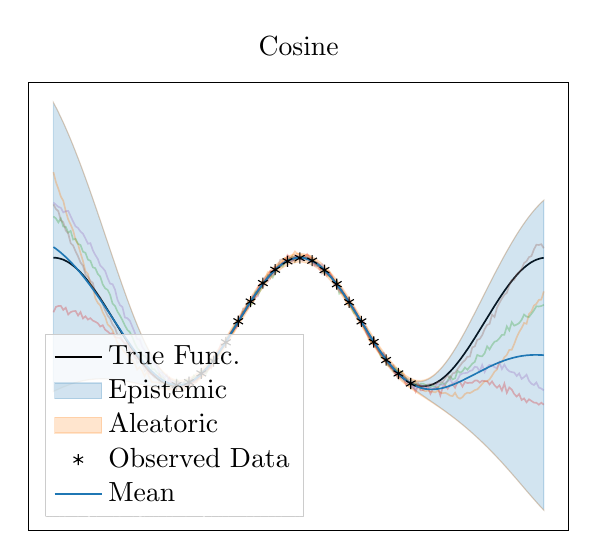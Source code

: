 % This file was created with tikzplotlib v0.10.1.
\begin{tikzpicture}

\definecolor{crimson2143940}{RGB}{214,39,40}
\definecolor{darkgray176}{RGB}{176,176,176}
\definecolor{darkorange25512714}{RGB}{255,127,14}
\definecolor{forestgreen4416044}{RGB}{44,160,44}
\definecolor{lightgray204}{RGB}{204,204,204}
\definecolor{mediumpurple148103189}{RGB}{148,103,189}
\definecolor{sienna1408675}{RGB}{140,86,75}
\definecolor{steelblue31119180}{RGB}{31,119,180}

\begin{axis}[
legend cell align={left},
legend style={
  fill opacity=0.8,
  draw opacity=1,
  text opacity=1,
  at={(0.03,0.03)},
  anchor=south west,
  draw=lightgray204
},
ticks=none,
tick align=outside,
tick pos=left,
title={Cosine},
x grid style={darkgray176},
xmin=-1.1, xmax=1.09,
xtick style={color=black},
y grid style={darkgray176},
ymin=-3.244, ymax=3.73,
ytick style={color=black}
]
\addplot [semithick, black]
table {%
-1 1
-0.99 0.998
-0.98 0.992
-0.97 0.982
-0.96 0.969
-0.95 0.951
-0.94 0.93
-0.93 0.905
-0.92 0.876
-0.91 0.844
-0.9 0.809
-0.89 0.771
-0.88 0.729
-0.87 0.685
-0.85 0.588
-0.83 0.482
-0.81 0.368
-0.79 0.249
-0.75 0
-0.71 -0.249
-0.69 -0.368
-0.67 -0.482
-0.65 -0.588
-0.63 -0.685
-0.62 -0.729
-0.61 -0.771
-0.6 -0.809
-0.59 -0.844
-0.58 -0.876
-0.57 -0.905
-0.56 -0.93
-0.55 -0.951
-0.54 -0.969
-0.53 -0.982
-0.52 -0.992
-0.51 -0.998
-0.5 -1
-0.49 -0.998
-0.48 -0.992
-0.47 -0.982
-0.46 -0.969
-0.45 -0.951
-0.44 -0.93
-0.43 -0.905
-0.42 -0.876
-0.41 -0.844
-0.4 -0.809
-0.39 -0.771
-0.38 -0.729
-0.37 -0.685
-0.35 -0.588
-0.33 -0.482
-0.31 -0.368
-0.29 -0.249
-0.25 -0
-0.21 0.249
-0.19 0.368
-0.17 0.482
-0.15 0.588
-0.13 0.685
-0.12 0.729
-0.11 0.771
-0.1 0.809
-0.09 0.844
-0.08 0.876
-0.07 0.905
-0.06 0.93
-0.05 0.951
-0.04 0.969
-0.03 0.982
-0.02 0.992
-0.01 0.998
0 1
0.01 0.998
0.02 0.992
0.03 0.982
0.04 0.969
0.05 0.951
0.06 0.93
0.07 0.905
0.08 0.876
0.09 0.844
0.1 0.809
0.11 0.771
0.12 0.729
0.13 0.685
0.15 0.588
0.17 0.482
0.19 0.368
0.21 0.249
0.25 -0
0.29 -0.249
0.31 -0.368
0.33 -0.482
0.35 -0.588
0.37 -0.685
0.38 -0.729
0.39 -0.771
0.4 -0.809
0.41 -0.844
0.42 -0.876
0.43 -0.905
0.44 -0.93
0.45 -0.951
0.46 -0.969
0.47 -0.982
0.48 -0.992
0.49 -0.998
0.5 -1
0.51 -0.998
0.52 -0.992
0.53 -0.982
0.54 -0.969
0.55 -0.951
0.56 -0.93
0.57 -0.905
0.58 -0.876
0.59 -0.844
0.6 -0.809
0.61 -0.771
0.62 -0.729
0.63 -0.685
0.65 -0.588
0.67 -0.482
0.69 -0.368
0.71 -0.249
0.75 0
0.79 0.249
0.81 0.368
0.83 0.482
0.85 0.588
0.87 0.685
0.88 0.729
0.89 0.771
0.9 0.809
0.91 0.844
0.92 0.876
0.93 0.905
0.94 0.93
0.95 0.951
0.96 0.969
0.97 0.982
0.98 0.992
0.99 0.998
};
\addlegendentry{True Func.}
\path [draw=steelblue31119180, fill=steelblue31119180, opacity=0.2]
(axis cs:-1,3.412)
--(axis cs:-1,-1.08)
--(axis cs:-0.99,-1.062)
--(axis cs:-0.98,-1.045)
--(axis cs:-0.97,-1.028)
--(axis cs:-0.96,-1.012)
--(axis cs:-0.95,-0.997)
--(axis cs:-0.94,-0.982)
--(axis cs:-0.93,-0.968)
--(axis cs:-0.92,-0.955)
--(axis cs:-0.91,-0.944)
--(axis cs:-0.9,-0.933)
--(axis cs:-0.89,-0.923)
--(axis cs:-0.88,-0.914)
--(axis cs:-0.87,-0.907)
--(axis cs:-0.86,-0.9)
--(axis cs:-0.85,-0.895)
--(axis cs:-0.84,-0.891)
--(axis cs:-0.83,-0.887)
--(axis cs:-0.82,-0.885)
--(axis cs:-0.81,-0.884)
--(axis cs:-0.8,-0.884)
--(axis cs:-0.79,-0.884)
--(axis cs:-0.78,-0.886)
--(axis cs:-0.77,-0.888)
--(axis cs:-0.76,-0.891)
--(axis cs:-0.75,-0.895)
--(axis cs:-0.74,-0.9)
--(axis cs:-0.73,-0.905)
--(axis cs:-0.72,-0.91)
--(axis cs:-0.71,-0.917)
--(axis cs:-0.7,-0.924)
--(axis cs:-0.69,-0.931)
--(axis cs:-0.68,-0.938)
--(axis cs:-0.67,-0.946)
--(axis cs:-0.66,-0.955)
--(axis cs:-0.65,-0.963)
--(axis cs:-0.64,-0.971)
--(axis cs:-0.63,-0.98)
--(axis cs:-0.62,-0.988)
--(axis cs:-0.61,-0.996)
--(axis cs:-0.6,-1.004)
--(axis cs:-0.59,-1.011)
--(axis cs:-0.58,-1.018)
--(axis cs:-0.57,-1.023)
--(axis cs:-0.56,-1.028)
--(axis cs:-0.55,-1.032)
--(axis cs:-0.54,-1.035)
--(axis cs:-0.53,-1.036)
--(axis cs:-0.52,-1.036)
--(axis cs:-0.51,-1.034)
--(axis cs:-0.5,-1.031)
--(axis cs:-0.49,-1.026)
--(axis cs:-0.48,-1.018)
--(axis cs:-0.47,-1.008)
--(axis cs:-0.46,-0.995)
--(axis cs:-0.45,-0.978)
--(axis cs:-0.44,-0.958)
--(axis cs:-0.43,-0.934)
--(axis cs:-0.42,-0.906)
--(axis cs:-0.41,-0.874)
--(axis cs:-0.4,-0.839)
--(axis cs:-0.39,-0.801)
--(axis cs:-0.38,-0.759)
--(axis cs:-0.37,-0.715)
--(axis cs:-0.36,-0.668)
--(axis cs:-0.35,-0.618)
--(axis cs:-0.34,-0.566)
--(axis cs:-0.33,-0.511)
--(axis cs:-0.32,-0.455)
--(axis cs:-0.31,-0.397)
--(axis cs:-0.3,-0.338)
--(axis cs:-0.29,-0.277)
--(axis cs:-0.28,-0.215)
--(axis cs:-0.27,-0.152)
--(axis cs:-0.26,-0.088)
--(axis cs:-0.25,-0.024)
--(axis cs:-0.24,0.039)
--(axis cs:-0.23,0.103)
--(axis cs:-0.22,0.166)
--(axis cs:-0.21,0.228)
--(axis cs:-0.2,0.29)
--(axis cs:-0.19,0.349)
--(axis cs:-0.18,0.407)
--(axis cs:-0.17,0.464)
--(axis cs:-0.16,0.518)
--(axis cs:-0.15,0.57)
--(axis cs:-0.14,0.619)
--(axis cs:-0.13,0.665)
--(axis cs:-0.12,0.709)
--(axis cs:-0.11,0.749)
--(axis cs:-0.1,0.787)
--(axis cs:-0.09,0.821)
--(axis cs:-0.08,0.852)
--(axis cs:-0.07,0.879)
--(axis cs:-0.06,0.903)
--(axis cs:-0.05,0.924)
--(axis cs:-0.04,0.941)
--(axis cs:-0.03,0.954)
--(axis cs:-0.02,0.963)
--(axis cs:-0.01,0.969)
--(axis cs:8.941e-10,0.971)
--(axis cs:0.01,0.969)
--(axis cs:0.02,0.963)
--(axis cs:0.03,0.953)
--(axis cs:0.04,0.94)
--(axis cs:0.05,0.923)
--(axis cs:0.06,0.902)
--(axis cs:0.07,0.878)
--(axis cs:0.08,0.849)
--(axis cs:0.09,0.818)
--(axis cs:0.1,0.782)
--(axis cs:0.11,0.744)
--(axis cs:0.12,0.702)
--(axis cs:0.13,0.657)
--(axis cs:0.14,0.609)
--(axis cs:0.15,0.559)
--(axis cs:0.16,0.506)
--(axis cs:0.17,0.452)
--(axis cs:0.18,0.395)
--(axis cs:0.19,0.337)
--(axis cs:0.2,0.277)
--(axis cs:0.21,0.216)
--(axis cs:0.22,0.155)
--(axis cs:0.23,0.093)
--(axis cs:0.24,0.031)
--(axis cs:0.25,-0.032)
--(axis cs:0.26,-0.094)
--(axis cs:0.27,-0.156)
--(axis cs:0.28,-0.217)
--(axis cs:0.29,-0.278)
--(axis cs:0.3,-0.338)
--(axis cs:0.31,-0.396)
--(axis cs:0.32,-0.453)
--(axis cs:0.33,-0.509)
--(axis cs:0.34,-0.563)
--(axis cs:0.35,-0.615)
--(axis cs:0.36,-0.665)
--(axis cs:0.37,-0.712)
--(axis cs:0.38,-0.757)
--(axis cs:0.39,-0.8)
--(axis cs:0.4,-0.839)
--(axis cs:0.41,-0.877)
--(axis cs:0.42,-0.912)
--(axis cs:0.43,-0.945)
--(axis cs:0.44,-0.976)
--(axis cs:0.45,-1.007)
--(axis cs:0.46,-1.036)
--(axis cs:0.47,-1.065)
--(axis cs:0.48,-1.093)
--(axis cs:0.49,-1.12)
--(axis cs:0.5,-1.147)
--(axis cs:0.51,-1.174)
--(axis cs:0.52,-1.201)
--(axis cs:0.53,-1.227)
--(axis cs:0.54,-1.254)
--(axis cs:0.55,-1.28)
--(axis cs:0.56,-1.307)
--(axis cs:0.57,-1.334)
--(axis cs:0.58,-1.361)
--(axis cs:0.59,-1.388)
--(axis cs:0.6,-1.417)
--(axis cs:0.61,-1.445)
--(axis cs:0.62,-1.474)
--(axis cs:0.63,-1.504)
--(axis cs:0.64,-1.534)
--(axis cs:0.65,-1.565)
--(axis cs:0.66,-1.596)
--(axis cs:0.67,-1.628)
--(axis cs:0.68,-1.661)
--(axis cs:0.69,-1.694)
--(axis cs:0.7,-1.728)
--(axis cs:0.71,-1.763)
--(axis cs:0.72,-1.798)
--(axis cs:0.73,-1.834)
--(axis cs:0.74,-1.87)
--(axis cs:0.75,-1.907)
--(axis cs:0.76,-1.945)
--(axis cs:0.77,-1.983)
--(axis cs:0.78,-2.023)
--(axis cs:0.79,-2.062)
--(axis cs:0.8,-2.103)
--(axis cs:0.81,-2.144)
--(axis cs:0.82,-2.185)
--(axis cs:0.83,-2.228)
--(axis cs:0.84,-2.27)
--(axis cs:0.85,-2.314)
--(axis cs:0.86,-2.358)
--(axis cs:0.87,-2.402)
--(axis cs:0.88,-2.446)
--(axis cs:0.89,-2.491)
--(axis cs:0.9,-2.536)
--(axis cs:0.91,-2.581)
--(axis cs:0.92,-2.626)
--(axis cs:0.93,-2.67)
--(axis cs:0.94,-2.714)
--(axis cs:0.95,-2.758)
--(axis cs:0.96,-2.802)
--(axis cs:0.97,-2.844)
--(axis cs:0.98,-2.886)
--(axis cs:0.99,-2.926)
--(axis cs:0.99,1.892)
--(axis cs:0.99,1.892)
--(axis cs:0.98,1.857)
--(axis cs:0.97,1.818)
--(axis cs:0.96,1.777)
--(axis cs:0.95,1.734)
--(axis cs:0.94,1.687)
--(axis cs:0.93,1.639)
--(axis cs:0.92,1.587)
--(axis cs:0.91,1.533)
--(axis cs:0.9,1.477)
--(axis cs:0.89,1.419)
--(axis cs:0.88,1.359)
--(axis cs:0.87,1.296)
--(axis cs:0.86,1.232)
--(axis cs:0.85,1.166)
--(axis cs:0.84,1.099)
--(axis cs:0.83,1.03)
--(axis cs:0.82,0.96)
--(axis cs:0.81,0.888)
--(axis cs:0.8,0.816)
--(axis cs:0.79,0.743)
--(axis cs:0.78,0.668)
--(axis cs:0.77,0.593)
--(axis cs:0.76,0.518)
--(axis cs:0.75,0.442)
--(axis cs:0.74,0.366)
--(axis cs:0.73,0.29)
--(axis cs:0.72,0.215)
--(axis cs:0.71,0.139)
--(axis cs:0.7,0.065)
--(axis cs:0.69,-0.009)
--(axis cs:0.68,-0.082)
--(axis cs:0.67,-0.153)
--(axis cs:0.66,-0.223)
--(axis cs:0.65,-0.291)
--(axis cs:0.64,-0.357)
--(axis cs:0.63,-0.42)
--(axis cs:0.62,-0.481)
--(axis cs:0.61,-0.539)
--(axis cs:0.6,-0.594)
--(axis cs:0.59,-0.645)
--(axis cs:0.58,-0.693)
--(axis cs:0.57,-0.737)
--(axis cs:0.56,-0.777)
--(axis cs:0.55,-0.813)
--(axis cs:0.54,-0.844)
--(axis cs:0.53,-0.87)
--(axis cs:0.52,-0.892)
--(axis cs:0.51,-0.909)
--(axis cs:0.5,-0.921)
--(axis cs:0.49,-0.928)
--(axis cs:0.48,-0.93)
--(axis cs:0.47,-0.927)
--(axis cs:0.46,-0.919)
--(axis cs:0.45,-0.905)
--(axis cs:0.44,-0.887)
--(axis cs:0.43,-0.864)
--(axis cs:0.42,-0.836)
--(axis cs:0.41,-0.805)
--(axis cs:0.4,-0.77)
--(axis cs:0.39,-0.732)
--(axis cs:0.38,-0.691)
--(axis cs:0.37,-0.648)
--(axis cs:0.36,-0.602)
--(axis cs:0.35,-0.554)
--(axis cs:0.34,-0.503)
--(axis cs:0.33,-0.45)
--(axis cs:0.32,-0.395)
--(axis cs:0.31,-0.338)
--(axis cs:0.3,-0.28)
--(axis cs:0.29,-0.22)
--(axis cs:0.28,-0.159)
--(axis cs:0.27,-0.097)
--(axis cs:0.26,-0.035)
--(axis cs:0.25,0.028)
--(axis cs:0.24,0.09)
--(axis cs:0.23,0.153)
--(axis cs:0.22,0.215)
--(axis cs:0.21,0.276)
--(axis cs:0.2,0.336)
--(axis cs:0.19,0.395)
--(axis cs:0.18,0.452)
--(axis cs:0.17,0.507)
--(axis cs:0.16,0.561)
--(axis cs:0.15,0.612)
--(axis cs:0.14,0.661)
--(axis cs:0.13,0.708)
--(axis cs:0.12,0.752)
--(axis cs:0.11,0.793)
--(axis cs:0.1,0.832)
--(axis cs:0.09,0.867)
--(axis cs:0.08,0.899)
--(axis cs:0.07,0.928)
--(axis cs:0.06,0.953)
--(axis cs:0.05,0.975)
--(axis cs:0.04,0.993)
--(axis cs:0.03,1.008)
--(axis cs:0.02,1.018)
--(axis cs:0.01,1.025)
--(axis cs:8.941e-10,1.027)
--(axis cs:-0.01,1.026)
--(axis cs:-0.02,1.02)
--(axis cs:-0.03,1.011)
--(axis cs:-0.04,0.997)
--(axis cs:-0.05,0.98)
--(axis cs:-0.06,0.959)
--(axis cs:-0.07,0.934)
--(axis cs:-0.08,0.906)
--(axis cs:-0.09,0.874)
--(axis cs:-0.1,0.839)
--(axis cs:-0.11,0.801)
--(axis cs:-0.12,0.759)
--(axis cs:-0.13,0.715)
--(axis cs:-0.14,0.668)
--(axis cs:-0.15,0.619)
--(axis cs:-0.16,0.567)
--(axis cs:-0.17,0.514)
--(axis cs:-0.18,0.458)
--(axis cs:-0.19,0.401)
--(axis cs:-0.2,0.343)
--(axis cs:-0.21,0.283)
--(axis cs:-0.22,0.222)
--(axis cs:-0.23,0.16)
--(axis cs:-0.24,0.097)
--(axis cs:-0.25,0.034)
--(axis cs:-0.26,-0.029)
--(axis cs:-0.27,-0.092)
--(axis cs:-0.28,-0.155)
--(axis cs:-0.29,-0.217)
--(axis cs:-0.3,-0.278)
--(axis cs:-0.31,-0.338)
--(axis cs:-0.32,-0.397)
--(axis cs:-0.33,-0.453)
--(axis cs:-0.34,-0.508)
--(axis cs:-0.35,-0.56)
--(axis cs:-0.36,-0.61)
--(axis cs:-0.37,-0.657)
--(axis cs:-0.38,-0.7)
--(axis cs:-0.39,-0.741)
--(axis cs:-0.4,-0.778)
--(axis cs:-0.41,-0.812)
--(axis cs:-0.42,-0.842)
--(axis cs:-0.43,-0.868)
--(axis cs:-0.44,-0.89)
--(axis cs:-0.45,-0.909)
--(axis cs:-0.46,-0.923)
--(axis cs:-0.47,-0.932)
--(axis cs:-0.48,-0.937)
--(axis cs:-0.49,-0.936)
--(axis cs:-0.5,-0.93)
--(axis cs:-0.51,-0.917)
--(axis cs:-0.52,-0.898)
--(axis cs:-0.53,-0.874)
--(axis cs:-0.54,-0.843)
--(axis cs:-0.55,-0.806)
--(axis cs:-0.56,-0.763)
--(axis cs:-0.57,-0.715)
--(axis cs:-0.58,-0.661)
--(axis cs:-0.59,-0.601)
--(axis cs:-0.6,-0.536)
--(axis cs:-0.61,-0.466)
--(axis cs:-0.62,-0.391)
--(axis cs:-0.63,-0.312)
--(axis cs:-0.64,-0.228)
--(axis cs:-0.65,-0.14)
--(axis cs:-0.66,-0.049)
--(axis cs:-0.67,0.047)
--(axis cs:-0.68,0.145)
--(axis cs:-0.69,0.246)
--(axis cs:-0.7,0.35)
--(axis cs:-0.71,0.456)
--(axis cs:-0.72,0.564)
--(axis cs:-0.73,0.674)
--(axis cs:-0.74,0.785)
--(axis cs:-0.75,0.898)
--(axis cs:-0.76,1.011)
--(axis cs:-0.77,1.124)
--(axis cs:-0.78,1.238)
--(axis cs:-0.79,1.352)
--(axis cs:-0.8,1.466)
--(axis cs:-0.81,1.579)
--(axis cs:-0.82,1.692)
--(axis cs:-0.83,1.803)
--(axis cs:-0.84,1.914)
--(axis cs:-0.85,2.024)
--(axis cs:-0.86,2.132)
--(axis cs:-0.87,2.239)
--(axis cs:-0.88,2.343)
--(axis cs:-0.89,2.447)
--(axis cs:-0.9,2.547)
--(axis cs:-0.91,2.646)
--(axis cs:-0.92,2.743)
--(axis cs:-0.93,2.837)
--(axis cs:-0.94,2.928)
--(axis cs:-0.95,3.016)
--(axis cs:-0.96,3.102)
--(axis cs:-0.97,3.184)
--(axis cs:-0.98,3.264)
--(axis cs:-0.99,3.34)
--(axis cs:-1,3.412)
--cycle;
\addlegendimage{area legend, draw=steelblue31119180, fill=steelblue31119180, opacity=0.2}
\addlegendentry{Epistemic}

\path [draw=darkorange25512714, fill=darkorange25512714, opacity=0.2]
(axis cs:-1,-1.081)
--(axis cs:-1,-1.08)
--(axis cs:-0.99,-1.062)
--(axis cs:-0.98,-1.045)
--(axis cs:-0.97,-1.028)
--(axis cs:-0.96,-1.012)
--(axis cs:-0.95,-0.997)
--(axis cs:-0.94,-0.982)
--(axis cs:-0.93,-0.968)
--(axis cs:-0.92,-0.955)
--(axis cs:-0.91,-0.944)
--(axis cs:-0.9,-0.933)
--(axis cs:-0.89,-0.923)
--(axis cs:-0.88,-0.914)
--(axis cs:-0.87,-0.907)
--(axis cs:-0.86,-0.9)
--(axis cs:-0.85,-0.895)
--(axis cs:-0.84,-0.891)
--(axis cs:-0.83,-0.887)
--(axis cs:-0.82,-0.885)
--(axis cs:-0.81,-0.884)
--(axis cs:-0.8,-0.884)
--(axis cs:-0.79,-0.884)
--(axis cs:-0.78,-0.886)
--(axis cs:-0.77,-0.888)
--(axis cs:-0.76,-0.891)
--(axis cs:-0.75,-0.895)
--(axis cs:-0.74,-0.9)
--(axis cs:-0.73,-0.905)
--(axis cs:-0.72,-0.91)
--(axis cs:-0.71,-0.917)
--(axis cs:-0.7,-0.924)
--(axis cs:-0.69,-0.931)
--(axis cs:-0.68,-0.938)
--(axis cs:-0.67,-0.946)
--(axis cs:-0.66,-0.955)
--(axis cs:-0.65,-0.963)
--(axis cs:-0.64,-0.971)
--(axis cs:-0.63,-0.98)
--(axis cs:-0.62,-0.988)
--(axis cs:-0.61,-0.996)
--(axis cs:-0.6,-1.004)
--(axis cs:-0.59,-1.011)
--(axis cs:-0.58,-1.018)
--(axis cs:-0.57,-1.023)
--(axis cs:-0.56,-1.028)
--(axis cs:-0.55,-1.032)
--(axis cs:-0.54,-1.035)
--(axis cs:-0.53,-1.036)
--(axis cs:-0.52,-1.036)
--(axis cs:-0.51,-1.034)
--(axis cs:-0.5,-1.031)
--(axis cs:-0.49,-1.026)
--(axis cs:-0.48,-1.018)
--(axis cs:-0.47,-1.008)
--(axis cs:-0.46,-0.995)
--(axis cs:-0.45,-0.978)
--(axis cs:-0.44,-0.958)
--(axis cs:-0.43,-0.934)
--(axis cs:-0.42,-0.906)
--(axis cs:-0.41,-0.874)
--(axis cs:-0.4,-0.839)
--(axis cs:-0.39,-0.801)
--(axis cs:-0.38,-0.759)
--(axis cs:-0.37,-0.715)
--(axis cs:-0.36,-0.668)
--(axis cs:-0.35,-0.618)
--(axis cs:-0.34,-0.566)
--(axis cs:-0.33,-0.511)
--(axis cs:-0.32,-0.455)
--(axis cs:-0.31,-0.397)
--(axis cs:-0.3,-0.338)
--(axis cs:-0.29,-0.277)
--(axis cs:-0.28,-0.215)
--(axis cs:-0.27,-0.152)
--(axis cs:-0.26,-0.088)
--(axis cs:-0.25,-0.024)
--(axis cs:-0.24,0.039)
--(axis cs:-0.23,0.103)
--(axis cs:-0.22,0.166)
--(axis cs:-0.21,0.228)
--(axis cs:-0.2,0.29)
--(axis cs:-0.19,0.349)
--(axis cs:-0.18,0.407)
--(axis cs:-0.17,0.464)
--(axis cs:-0.16,0.518)
--(axis cs:-0.15,0.57)
--(axis cs:-0.14,0.619)
--(axis cs:-0.13,0.665)
--(axis cs:-0.12,0.709)
--(axis cs:-0.11,0.749)
--(axis cs:-0.1,0.787)
--(axis cs:-0.09,0.821)
--(axis cs:-0.08,0.852)
--(axis cs:-0.07,0.879)
--(axis cs:-0.06,0.903)
--(axis cs:-0.05,0.924)
--(axis cs:-0.04,0.941)
--(axis cs:-0.03,0.954)
--(axis cs:-0.02,0.963)
--(axis cs:-0.01,0.969)
--(axis cs:8.941e-10,0.971)
--(axis cs:0.01,0.969)
--(axis cs:0.02,0.963)
--(axis cs:0.03,0.953)
--(axis cs:0.04,0.94)
--(axis cs:0.05,0.923)
--(axis cs:0.06,0.902)
--(axis cs:0.07,0.878)
--(axis cs:0.08,0.849)
--(axis cs:0.09,0.818)
--(axis cs:0.1,0.782)
--(axis cs:0.11,0.744)
--(axis cs:0.12,0.702)
--(axis cs:0.13,0.657)
--(axis cs:0.14,0.609)
--(axis cs:0.15,0.559)
--(axis cs:0.16,0.506)
--(axis cs:0.17,0.452)
--(axis cs:0.18,0.395)
--(axis cs:0.19,0.337)
--(axis cs:0.2,0.277)
--(axis cs:0.21,0.216)
--(axis cs:0.22,0.155)
--(axis cs:0.23,0.093)
--(axis cs:0.24,0.031)
--(axis cs:0.25,-0.032)
--(axis cs:0.26,-0.094)
--(axis cs:0.27,-0.156)
--(axis cs:0.28,-0.217)
--(axis cs:0.29,-0.278)
--(axis cs:0.3,-0.338)
--(axis cs:0.31,-0.396)
--(axis cs:0.32,-0.453)
--(axis cs:0.33,-0.509)
--(axis cs:0.34,-0.563)
--(axis cs:0.35,-0.615)
--(axis cs:0.36,-0.665)
--(axis cs:0.37,-0.712)
--(axis cs:0.38,-0.757)
--(axis cs:0.39,-0.8)
--(axis cs:0.4,-0.839)
--(axis cs:0.41,-0.877)
--(axis cs:0.42,-0.912)
--(axis cs:0.43,-0.945)
--(axis cs:0.44,-0.976)
--(axis cs:0.45,-1.007)
--(axis cs:0.46,-1.036)
--(axis cs:0.47,-1.065)
--(axis cs:0.48,-1.093)
--(axis cs:0.49,-1.12)
--(axis cs:0.5,-1.147)
--(axis cs:0.51,-1.174)
--(axis cs:0.52,-1.201)
--(axis cs:0.53,-1.227)
--(axis cs:0.54,-1.254)
--(axis cs:0.55,-1.28)
--(axis cs:0.56,-1.307)
--(axis cs:0.57,-1.334)
--(axis cs:0.58,-1.361)
--(axis cs:0.59,-1.388)
--(axis cs:0.6,-1.417)
--(axis cs:0.61,-1.445)
--(axis cs:0.62,-1.474)
--(axis cs:0.63,-1.504)
--(axis cs:0.64,-1.534)
--(axis cs:0.65,-1.565)
--(axis cs:0.66,-1.596)
--(axis cs:0.67,-1.628)
--(axis cs:0.68,-1.661)
--(axis cs:0.69,-1.694)
--(axis cs:0.7,-1.728)
--(axis cs:0.71,-1.763)
--(axis cs:0.72,-1.798)
--(axis cs:0.73,-1.834)
--(axis cs:0.74,-1.87)
--(axis cs:0.75,-1.907)
--(axis cs:0.76,-1.945)
--(axis cs:0.77,-1.983)
--(axis cs:0.78,-2.023)
--(axis cs:0.79,-2.062)
--(axis cs:0.8,-2.103)
--(axis cs:0.81,-2.144)
--(axis cs:0.82,-2.185)
--(axis cs:0.83,-2.228)
--(axis cs:0.84,-2.27)
--(axis cs:0.85,-2.314)
--(axis cs:0.86,-2.358)
--(axis cs:0.87,-2.402)
--(axis cs:0.88,-2.446)
--(axis cs:0.89,-2.491)
--(axis cs:0.9,-2.536)
--(axis cs:0.91,-2.581)
--(axis cs:0.92,-2.626)
--(axis cs:0.93,-2.67)
--(axis cs:0.94,-2.714)
--(axis cs:0.95,-2.758)
--(axis cs:0.96,-2.802)
--(axis cs:0.97,-2.844)
--(axis cs:0.98,-2.886)
--(axis cs:0.99,-2.926)
--(axis cs:0.99,-2.927)
--(axis cs:0.99,-2.927)
--(axis cs:0.98,-2.886)
--(axis cs:0.97,-2.845)
--(axis cs:0.96,-2.802)
--(axis cs:0.95,-2.759)
--(axis cs:0.94,-2.715)
--(axis cs:0.93,-2.671)
--(axis cs:0.92,-2.626)
--(axis cs:0.91,-2.582)
--(axis cs:0.9,-2.537)
--(axis cs:0.89,-2.492)
--(axis cs:0.88,-2.447)
--(axis cs:0.87,-2.403)
--(axis cs:0.86,-2.359)
--(axis cs:0.85,-2.315)
--(axis cs:0.84,-2.272)
--(axis cs:0.83,-2.229)
--(axis cs:0.82,-2.187)
--(axis cs:0.81,-2.145)
--(axis cs:0.8,-2.104)
--(axis cs:0.79,-2.064)
--(axis cs:0.78,-2.024)
--(axis cs:0.77,-1.985)
--(axis cs:0.76,-1.946)
--(axis cs:0.75,-1.909)
--(axis cs:0.74,-1.872)
--(axis cs:0.73,-1.835)
--(axis cs:0.72,-1.8)
--(axis cs:0.71,-1.764)
--(axis cs:0.7,-1.73)
--(axis cs:0.69,-1.696)
--(axis cs:0.68,-1.663)
--(axis cs:0.67,-1.631)
--(axis cs:0.66,-1.599)
--(axis cs:0.65,-1.568)
--(axis cs:0.64,-1.537)
--(axis cs:0.63,-1.507)
--(axis cs:0.62,-1.478)
--(axis cs:0.61,-1.449)
--(axis cs:0.6,-1.421)
--(axis cs:0.59,-1.393)
--(axis cs:0.58,-1.366)
--(axis cs:0.57,-1.34)
--(axis cs:0.56,-1.314)
--(axis cs:0.55,-1.288)
--(axis cs:0.54,-1.262)
--(axis cs:0.53,-1.237)
--(axis cs:0.52,-1.212)
--(axis cs:0.51,-1.187)
--(axis cs:0.5,-1.162)
--(axis cs:0.49,-1.138)
--(axis cs:0.48,-1.113)
--(axis cs:0.47,-1.087)
--(axis cs:0.46,-1.061)
--(axis cs:0.45,-1.035)
--(axis cs:0.44,-1.007)
--(axis cs:0.43,-0.977)
--(axis cs:0.42,-0.945)
--(axis cs:0.41,-0.911)
--(axis cs:0.4,-0.874)
--(axis cs:0.39,-0.835)
--(axis cs:0.38,-0.793)
--(axis cs:0.37,-0.749)
--(axis cs:0.36,-0.701)
--(axis cs:0.35,-0.652)
--(axis cs:0.34,-0.6)
--(axis cs:0.33,-0.547)
--(axis cs:0.32,-0.491)
--(axis cs:0.31,-0.434)
--(axis cs:0.3,-0.376)
--(axis cs:0.29,-0.316)
--(axis cs:0.28,-0.255)
--(axis cs:0.27,-0.194)
--(axis cs:0.26,-0.132)
--(axis cs:0.25,-0.069)
--(axis cs:0.24,-0.007)
--(axis cs:0.23,0.056)
--(axis cs:0.22,0.118)
--(axis cs:0.21,0.179)
--(axis cs:0.2,0.239)
--(axis cs:0.19,0.299)
--(axis cs:0.18,0.357)
--(axis cs:0.17,0.413)
--(axis cs:0.16,0.467)
--(axis cs:0.15,0.52)
--(axis cs:0.14,0.57)
--(axis cs:0.13,0.617)
--(axis cs:0.12,0.661)
--(axis cs:0.11,0.703)
--(axis cs:0.1,0.742)
--(axis cs:0.09,0.777)
--(axis cs:0.08,0.809)
--(axis cs:0.07,0.837)
--(axis cs:0.06,0.862)
--(axis cs:0.05,0.883)
--(axis cs:0.04,0.901)
--(axis cs:0.03,0.914)
--(axis cs:0.02,0.924)
--(axis cs:0.01,0.93)
--(axis cs:8.941e-10,0.932)
--(axis cs:-0.01,0.93)
--(axis cs:-0.02,0.925)
--(axis cs:-0.03,0.915)
--(axis cs:-0.04,0.902)
--(axis cs:-0.05,0.885)
--(axis cs:-0.06,0.865)
--(axis cs:-0.07,0.841)
--(axis cs:-0.08,0.813)
--(axis cs:-0.09,0.782)
--(axis cs:-0.1,0.747)
--(axis cs:-0.11,0.709)
--(axis cs:-0.12,0.669)
--(axis cs:-0.13,0.625)
--(axis cs:-0.14,0.578)
--(axis cs:-0.15,0.529)
--(axis cs:-0.16,0.477)
--(axis cs:-0.17,0.423)
--(axis cs:-0.18,0.367)
--(axis cs:-0.19,0.31)
--(axis cs:-0.2,0.25)
--(axis cs:-0.21,0.189)
--(axis cs:-0.22,0.127)
--(axis cs:-0.23,0.065)
--(axis cs:-0.24,0.001)
--(axis cs:-0.25,-0.062)
--(axis cs:-0.26,-0.126)
--(axis cs:-0.27,-0.189)
--(axis cs:-0.28,-0.252)
--(axis cs:-0.29,-0.314)
--(axis cs:-0.3,-0.375)
--(axis cs:-0.31,-0.435)
--(axis cs:-0.32,-0.493)
--(axis cs:-0.33,-0.549)
--(axis cs:-0.34,-0.604)
--(axis cs:-0.35,-0.656)
--(axis cs:-0.36,-0.706)
--(axis cs:-0.37,-0.753)
--(axis cs:-0.38,-0.797)
--(axis cs:-0.39,-0.838)
--(axis cs:-0.4,-0.876)
--(axis cs:-0.41,-0.911)
--(axis cs:-0.42,-0.942)
--(axis cs:-0.43,-0.969)
--(axis cs:-0.44,-0.993)
--(axis cs:-0.45,-1.013)
--(axis cs:-0.46,-1.029)
--(axis cs:-0.47,-1.041)
--(axis cs:-0.48,-1.05)
--(axis cs:-0.49,-1.056)
--(axis cs:-0.5,-1.059)
--(axis cs:-0.51,-1.06)
--(axis cs:-0.52,-1.059)
--(axis cs:-0.53,-1.056)
--(axis cs:-0.54,-1.052)
--(axis cs:-0.55,-1.047)
--(axis cs:-0.56,-1.041)
--(axis cs:-0.57,-1.035)
--(axis cs:-0.58,-1.027)
--(axis cs:-0.59,-1.02)
--(axis cs:-0.6,-1.011)
--(axis cs:-0.61,-1.003)
--(axis cs:-0.62,-0.994)
--(axis cs:-0.63,-0.985)
--(axis cs:-0.64,-0.976)
--(axis cs:-0.65,-0.967)
--(axis cs:-0.66,-0.959)
--(axis cs:-0.67,-0.95)
--(axis cs:-0.68,-0.942)
--(axis cs:-0.69,-0.934)
--(axis cs:-0.7,-0.926)
--(axis cs:-0.71,-0.919)
--(axis cs:-0.72,-0.913)
--(axis cs:-0.73,-0.907)
--(axis cs:-0.74,-0.902)
--(axis cs:-0.75,-0.897)
--(axis cs:-0.76,-0.893)
--(axis cs:-0.77,-0.89)
--(axis cs:-0.78,-0.888)
--(axis cs:-0.79,-0.886)
--(axis cs:-0.8,-0.885)
--(axis cs:-0.81,-0.885)
--(axis cs:-0.82,-0.887)
--(axis cs:-0.83,-0.889)
--(axis cs:-0.84,-0.892)
--(axis cs:-0.85,-0.896)
--(axis cs:-0.86,-0.901)
--(axis cs:-0.87,-0.908)
--(axis cs:-0.88,-0.915)
--(axis cs:-0.89,-0.924)
--(axis cs:-0.9,-0.934)
--(axis cs:-0.91,-0.945)
--(axis cs:-0.92,-0.956)
--(axis cs:-0.93,-0.969)
--(axis cs:-0.94,-0.983)
--(axis cs:-0.95,-0.998)
--(axis cs:-0.96,-1.013)
--(axis cs:-0.97,-1.029)
--(axis cs:-0.98,-1.046)
--(axis cs:-0.99,-1.063)
--(axis cs:-1,-1.081)
--cycle;
\addlegendimage{area legend, draw=darkorange25512714, fill=darkorange25512714, opacity=0.2}
\addlegendentry{Aleatoric}

\path [draw=darkorange25512714, fill=darkorange25512714, opacity=0.2]
(axis cs:-1,3.413)
--(axis cs:-1,3.412)
--(axis cs:-0.99,3.34)
--(axis cs:-0.98,3.264)
--(axis cs:-0.97,3.184)
--(axis cs:-0.96,3.102)
--(axis cs:-0.95,3.016)
--(axis cs:-0.94,2.928)
--(axis cs:-0.93,2.837)
--(axis cs:-0.92,2.743)
--(axis cs:-0.91,2.646)
--(axis cs:-0.9,2.547)
--(axis cs:-0.89,2.447)
--(axis cs:-0.88,2.343)
--(axis cs:-0.87,2.239)
--(axis cs:-0.86,2.132)
--(axis cs:-0.85,2.024)
--(axis cs:-0.84,1.914)
--(axis cs:-0.83,1.803)
--(axis cs:-0.82,1.692)
--(axis cs:-0.81,1.579)
--(axis cs:-0.8,1.466)
--(axis cs:-0.79,1.352)
--(axis cs:-0.78,1.238)
--(axis cs:-0.77,1.124)
--(axis cs:-0.76,1.011)
--(axis cs:-0.75,0.898)
--(axis cs:-0.74,0.785)
--(axis cs:-0.73,0.674)
--(axis cs:-0.72,0.564)
--(axis cs:-0.71,0.456)
--(axis cs:-0.7,0.35)
--(axis cs:-0.69,0.246)
--(axis cs:-0.68,0.145)
--(axis cs:-0.67,0.047)
--(axis cs:-0.66,-0.049)
--(axis cs:-0.65,-0.14)
--(axis cs:-0.64,-0.228)
--(axis cs:-0.63,-0.312)
--(axis cs:-0.62,-0.391)
--(axis cs:-0.61,-0.466)
--(axis cs:-0.6,-0.536)
--(axis cs:-0.59,-0.601)
--(axis cs:-0.58,-0.661)
--(axis cs:-0.57,-0.715)
--(axis cs:-0.56,-0.763)
--(axis cs:-0.55,-0.806)
--(axis cs:-0.54,-0.843)
--(axis cs:-0.53,-0.874)
--(axis cs:-0.52,-0.898)
--(axis cs:-0.51,-0.917)
--(axis cs:-0.5,-0.93)
--(axis cs:-0.49,-0.936)
--(axis cs:-0.48,-0.937)
--(axis cs:-0.47,-0.932)
--(axis cs:-0.46,-0.923)
--(axis cs:-0.45,-0.909)
--(axis cs:-0.44,-0.89)
--(axis cs:-0.43,-0.868)
--(axis cs:-0.42,-0.842)
--(axis cs:-0.41,-0.812)
--(axis cs:-0.4,-0.778)
--(axis cs:-0.39,-0.741)
--(axis cs:-0.38,-0.7)
--(axis cs:-0.37,-0.657)
--(axis cs:-0.36,-0.61)
--(axis cs:-0.35,-0.56)
--(axis cs:-0.34,-0.508)
--(axis cs:-0.33,-0.453)
--(axis cs:-0.32,-0.397)
--(axis cs:-0.31,-0.338)
--(axis cs:-0.3,-0.278)
--(axis cs:-0.29,-0.217)
--(axis cs:-0.28,-0.155)
--(axis cs:-0.27,-0.092)
--(axis cs:-0.26,-0.029)
--(axis cs:-0.25,0.034)
--(axis cs:-0.24,0.097)
--(axis cs:-0.23,0.16)
--(axis cs:-0.22,0.222)
--(axis cs:-0.21,0.283)
--(axis cs:-0.2,0.343)
--(axis cs:-0.19,0.401)
--(axis cs:-0.18,0.458)
--(axis cs:-0.17,0.514)
--(axis cs:-0.16,0.567)
--(axis cs:-0.15,0.619)
--(axis cs:-0.14,0.668)
--(axis cs:-0.13,0.715)
--(axis cs:-0.12,0.759)
--(axis cs:-0.11,0.801)
--(axis cs:-0.1,0.839)
--(axis cs:-0.09,0.874)
--(axis cs:-0.08,0.906)
--(axis cs:-0.07,0.934)
--(axis cs:-0.06,0.959)
--(axis cs:-0.05,0.98)
--(axis cs:-0.04,0.997)
--(axis cs:-0.03,1.011)
--(axis cs:-0.02,1.02)
--(axis cs:-0.01,1.026)
--(axis cs:8.941e-10,1.027)
--(axis cs:0.01,1.025)
--(axis cs:0.02,1.018)
--(axis cs:0.03,1.008)
--(axis cs:0.04,0.993)
--(axis cs:0.05,0.975)
--(axis cs:0.06,0.953)
--(axis cs:0.07,0.928)
--(axis cs:0.08,0.899)
--(axis cs:0.09,0.867)
--(axis cs:0.1,0.832)
--(axis cs:0.11,0.793)
--(axis cs:0.12,0.752)
--(axis cs:0.13,0.708)
--(axis cs:0.14,0.661)
--(axis cs:0.15,0.612)
--(axis cs:0.16,0.561)
--(axis cs:0.17,0.507)
--(axis cs:0.18,0.452)
--(axis cs:0.19,0.395)
--(axis cs:0.2,0.336)
--(axis cs:0.21,0.276)
--(axis cs:0.22,0.215)
--(axis cs:0.23,0.153)
--(axis cs:0.24,0.09)
--(axis cs:0.25,0.028)
--(axis cs:0.26,-0.035)
--(axis cs:0.27,-0.097)
--(axis cs:0.28,-0.159)
--(axis cs:0.29,-0.22)
--(axis cs:0.3,-0.28)
--(axis cs:0.31,-0.338)
--(axis cs:0.32,-0.395)
--(axis cs:0.33,-0.45)
--(axis cs:0.34,-0.503)
--(axis cs:0.35,-0.554)
--(axis cs:0.36,-0.602)
--(axis cs:0.37,-0.648)
--(axis cs:0.38,-0.691)
--(axis cs:0.39,-0.732)
--(axis cs:0.4,-0.77)
--(axis cs:0.41,-0.805)
--(axis cs:0.42,-0.836)
--(axis cs:0.43,-0.864)
--(axis cs:0.44,-0.887)
--(axis cs:0.45,-0.905)
--(axis cs:0.46,-0.919)
--(axis cs:0.47,-0.927)
--(axis cs:0.48,-0.93)
--(axis cs:0.49,-0.928)
--(axis cs:0.5,-0.921)
--(axis cs:0.51,-0.909)
--(axis cs:0.52,-0.892)
--(axis cs:0.53,-0.87)
--(axis cs:0.54,-0.844)
--(axis cs:0.55,-0.813)
--(axis cs:0.56,-0.777)
--(axis cs:0.57,-0.737)
--(axis cs:0.58,-0.693)
--(axis cs:0.59,-0.645)
--(axis cs:0.6,-0.594)
--(axis cs:0.61,-0.539)
--(axis cs:0.62,-0.481)
--(axis cs:0.63,-0.42)
--(axis cs:0.64,-0.357)
--(axis cs:0.65,-0.291)
--(axis cs:0.66,-0.223)
--(axis cs:0.67,-0.153)
--(axis cs:0.68,-0.082)
--(axis cs:0.69,-0.009)
--(axis cs:0.7,0.065)
--(axis cs:0.71,0.139)
--(axis cs:0.72,0.215)
--(axis cs:0.73,0.29)
--(axis cs:0.74,0.366)
--(axis cs:0.75,0.442)
--(axis cs:0.76,0.518)
--(axis cs:0.77,0.593)
--(axis cs:0.78,0.668)
--(axis cs:0.79,0.743)
--(axis cs:0.8,0.816)
--(axis cs:0.81,0.888)
--(axis cs:0.82,0.96)
--(axis cs:0.83,1.03)
--(axis cs:0.84,1.099)
--(axis cs:0.85,1.166)
--(axis cs:0.86,1.232)
--(axis cs:0.87,1.296)
--(axis cs:0.88,1.359)
--(axis cs:0.89,1.419)
--(axis cs:0.9,1.477)
--(axis cs:0.91,1.533)
--(axis cs:0.92,1.587)
--(axis cs:0.93,1.639)
--(axis cs:0.94,1.687)
--(axis cs:0.95,1.734)
--(axis cs:0.96,1.777)
--(axis cs:0.97,1.818)
--(axis cs:0.98,1.857)
--(axis cs:0.99,1.892)
--(axis cs:0.99,1.893)
--(axis cs:0.99,1.893)
--(axis cs:0.98,1.857)
--(axis cs:0.97,1.819)
--(axis cs:0.96,1.778)
--(axis cs:0.95,1.735)
--(axis cs:0.94,1.688)
--(axis cs:0.93,1.639)
--(axis cs:0.92,1.588)
--(axis cs:0.91,1.534)
--(axis cs:0.9,1.478)
--(axis cs:0.89,1.42)
--(axis cs:0.88,1.36)
--(axis cs:0.87,1.297)
--(axis cs:0.86,1.233)
--(axis cs:0.85,1.167)
--(axis cs:0.84,1.1)
--(axis cs:0.83,1.031)
--(axis cs:0.82,0.961)
--(axis cs:0.81,0.89)
--(axis cs:0.8,0.817)
--(axis cs:0.79,0.744)
--(axis cs:0.78,0.67)
--(axis cs:0.77,0.595)
--(axis cs:0.76,0.519)
--(axis cs:0.75,0.444)
--(axis cs:0.74,0.368)
--(axis cs:0.73,0.292)
--(axis cs:0.72,0.216)
--(axis cs:0.71,0.141)
--(axis cs:0.7,0.067)
--(axis cs:0.69,-0.007)
--(axis cs:0.68,-0.08)
--(axis cs:0.67,-0.151)
--(axis cs:0.66,-0.22)
--(axis cs:0.65,-0.288)
--(axis cs:0.64,-0.354)
--(axis cs:0.63,-0.417)
--(axis cs:0.62,-0.478)
--(axis cs:0.61,-0.535)
--(axis cs:0.6,-0.59)
--(axis cs:0.59,-0.64)
--(axis cs:0.58,-0.688)
--(axis cs:0.57,-0.731)
--(axis cs:0.56,-0.77)
--(axis cs:0.55,-0.805)
--(axis cs:0.54,-0.835)
--(axis cs:0.53,-0.86)
--(axis cs:0.52,-0.881)
--(axis cs:0.51,-0.896)
--(axis cs:0.5,-0.906)
--(axis cs:0.49,-0.911)
--(axis cs:0.48,-0.91)
--(axis cs:0.47,-0.904)
--(axis cs:0.46,-0.893)
--(axis cs:0.45,-0.877)
--(axis cs:0.44,-0.856)
--(axis cs:0.43,-0.831)
--(axis cs:0.42,-0.803)
--(axis cs:0.41,-0.77)
--(axis cs:0.4,-0.735)
--(axis cs:0.39,-0.697)
--(axis cs:0.38,-0.656)
--(axis cs:0.37,-0.612)
--(axis cs:0.36,-0.565)
--(axis cs:0.35,-0.517)
--(axis cs:0.34,-0.466)
--(axis cs:0.33,-0.412)
--(axis cs:0.32,-0.357)
--(axis cs:0.31,-0.3)
--(axis cs:0.3,-0.242)
--(axis cs:0.29,-0.182)
--(axis cs:0.28,-0.121)
--(axis cs:0.27,-0.06)
--(axis cs:0.26,0.003)
--(axis cs:0.25,0.065)
--(axis cs:0.24,0.128)
--(axis cs:0.23,0.19)
--(axis cs:0.22,0.252)
--(axis cs:0.21,0.313)
--(axis cs:0.2,0.374)
--(axis cs:0.19,0.433)
--(axis cs:0.18,0.49)
--(axis cs:0.17,0.546)
--(axis cs:0.16,0.6)
--(axis cs:0.15,0.652)
--(axis cs:0.14,0.701)
--(axis cs:0.13,0.748)
--(axis cs:0.12,0.792)
--(axis cs:0.11,0.834)
--(axis cs:0.1,0.872)
--(axis cs:0.09,0.908)
--(axis cs:0.08,0.94)
--(axis cs:0.07,0.968)
--(axis cs:0.06,0.993)
--(axis cs:0.05,1.015)
--(axis cs:0.04,1.033)
--(axis cs:0.03,1.047)
--(axis cs:0.02,1.057)
--(axis cs:0.01,1.063)
--(axis cs:8.941e-10,1.066)
--(axis cs:-0.01,1.064)
--(axis cs:-0.02,1.058)
--(axis cs:-0.03,1.049)
--(axis cs:-0.04,1.036)
--(axis cs:-0.05,1.019)
--(axis cs:-0.06,0.998)
--(axis cs:-0.07,0.973)
--(axis cs:-0.08,0.945)
--(axis cs:-0.09,0.914)
--(axis cs:-0.1,0.879)
--(axis cs:-0.11,0.841)
--(axis cs:-0.12,0.8)
--(axis cs:-0.13,0.756)
--(axis cs:-0.14,0.709)
--(axis cs:-0.15,0.66)
--(axis cs:-0.16,0.608)
--(axis cs:-0.17,0.554)
--(axis cs:-0.18,0.498)
--(axis cs:-0.19,0.441)
--(axis cs:-0.2,0.382)
--(axis cs:-0.21,0.322)
--(axis cs:-0.22,0.26)
--(axis cs:-0.23,0.198)
--(axis cs:-0.24,0.135)
--(axis cs:-0.25,0.072)
--(axis cs:-0.26,0.009)
--(axis cs:-0.27,-0.054)
--(axis cs:-0.28,-0.117)
--(axis cs:-0.29,-0.179)
--(axis cs:-0.3,-0.24)
--(axis cs:-0.31,-0.3)
--(axis cs:-0.32,-0.359)
--(axis cs:-0.33,-0.415)
--(axis cs:-0.34,-0.47)
--(axis cs:-0.35,-0.522)
--(axis cs:-0.36,-0.572)
--(axis cs:-0.37,-0.619)
--(axis cs:-0.38,-0.663)
--(axis cs:-0.39,-0.703)
--(axis cs:-0.4,-0.741)
--(axis cs:-0.41,-0.775)
--(axis cs:-0.42,-0.805)
--(axis cs:-0.43,-0.832)
--(axis cs:-0.44,-0.855)
--(axis cs:-0.45,-0.874)
--(axis cs:-0.46,-0.888)
--(axis cs:-0.47,-0.899)
--(axis cs:-0.48,-0.905)
--(axis cs:-0.49,-0.906)
--(axis cs:-0.5,-0.901)
--(axis cs:-0.51,-0.892)
--(axis cs:-0.52,-0.876)
--(axis cs:-0.53,-0.854)
--(axis cs:-0.54,-0.825)
--(axis cs:-0.55,-0.791)
--(axis cs:-0.56,-0.75)
--(axis cs:-0.57,-0.703)
--(axis cs:-0.58,-0.651)
--(axis cs:-0.59,-0.592)
--(axis cs:-0.6,-0.528)
--(axis cs:-0.61,-0.459)
--(axis cs:-0.62,-0.385)
--(axis cs:-0.63,-0.307)
--(axis cs:-0.64,-0.223)
--(axis cs:-0.65,-0.136)
--(axis cs:-0.66,-0.045)
--(axis cs:-0.67,0.05)
--(axis cs:-0.68,0.148)
--(axis cs:-0.69,0.249)
--(axis cs:-0.7,0.353)
--(axis cs:-0.71,0.459)
--(axis cs:-0.72,0.567)
--(axis cs:-0.73,0.676)
--(axis cs:-0.74,0.788)
--(axis cs:-0.75,0.9)
--(axis cs:-0.76,1.013)
--(axis cs:-0.77,1.126)
--(axis cs:-0.78,1.24)
--(axis cs:-0.79,1.354)
--(axis cs:-0.8,1.467)
--(axis cs:-0.81,1.58)
--(axis cs:-0.82,1.693)
--(axis cs:-0.83,1.805)
--(axis cs:-0.84,1.916)
--(axis cs:-0.85,2.025)
--(axis cs:-0.86,2.133)
--(axis cs:-0.87,2.24)
--(axis cs:-0.88,2.345)
--(axis cs:-0.89,2.448)
--(axis cs:-0.9,2.549)
--(axis cs:-0.91,2.647)
--(axis cs:-0.92,2.744)
--(axis cs:-0.93,2.838)
--(axis cs:-0.94,2.929)
--(axis cs:-0.95,3.017)
--(axis cs:-0.96,3.103)
--(axis cs:-0.97,3.185)
--(axis cs:-0.98,3.264)
--(axis cs:-0.99,3.34)
--(axis cs:-1,3.413)
--cycle;

\addplot [draw=black, fill=black, mark=asterisk, only marks]
table{%
x  y
-0.5 -0.981
-0.45 -0.936
-0.4 -0.8
-0.35 -0.609
-0.3 -0.317
-0.25 0.011
-0.2 0.317
-0.15 0.605
-0.1 0.813
-0.05 0.944
-1.49e-09 0.995
0.05 0.953
0.1 0.807
0.15 0.588
0.2 0.307
0.25 0.009
0.3 -0.312
0.35 -0.592
0.4 -0.801
0.45 -0.957
};
\addlegendentry{Observed Data}
\addplot [semithick, darkorange25512714, opacity=0.3, forget plot]
table {%
-1 2.33
-0.99 2.177
-0.98 2.072
-0.97 1.952
-0.96 1.885
-0.95 1.723
-0.94 1.594
-0.93 1.515
-0.92 1.423
-0.91 1.275
-0.9 1.206
-0.89 1.072
-0.88 0.947
-0.87 0.79
-0.86 0.747
-0.85 0.597
-0.84 0.531
-0.83 0.369
-0.82 0.297
-0.81 0.257
-0.8 0.15
-0.79 0.081
-0.78 -0.038
-0.77 -0.073
-0.76 -0.132
-0.75 -0.222
-0.74 -0.33
-0.73 -0.361
-0.72 -0.425
-0.71 -0.477
-0.7 -0.513
-0.69 -0.599
-0.68 -0.593
-0.67 -0.648
-0.66 -0.741
-0.65 -0.702
-0.64 -0.759
-0.63 -0.842
-0.62 -0.773
-0.61 -0.87
-0.6 -0.934
-0.59 -0.936
-0.58 -0.943
-0.57 -0.947
-0.56 -0.951
-0.55 -0.953
-0.54 -0.99
-0.53 -1.047
-0.52 -0.999
-0.51 -0.969
-0.5 -0.976
-0.49 -1.036
-0.48 -1.045
-0.47 -0.954
-0.46 -0.956
-0.45 -0.948
-0.44 -0.955
-0.43 -0.913
-0.42 -0.909
-0.41 -0.875
-0.4 -0.872
-0.39 -0.782
-0.38 -0.743
-0.37 -0.693
-0.36 -0.72
-0.34 -0.537
-0.33 -0.525
-0.32 -0.462
-0.31 -0.379
-0.3 -0.331
-0.29 -0.268
-0.28 -0.173
-0.27 -0.159
-0.26 -0.077
-0.25 0.032
-0.24 0.054
-0.23 0.157
-0.22 0.175
-0.21 0.212
-0.2 0.323
-0.19 0.397
-0.18 0.412
-0.17 0.475
-0.16 0.55
-0.14 0.685
-0.13 0.775
-0.12 0.769
-0.11 0.783
-0.1 0.839
-0.09 0.882
-0.08 0.903
-0.06 0.998
-0.05 0.977
-0.04 0.991
-0.03 1.038
-0.02 1.096
-0.01 1.063
0 1.047
0.01 1.036
0.02 1.031
0.03 1.042
0.04 1.03
0.05 0.978
0.06 0.953
0.07 0.879
0.08 0.876
0.09 0.83
0.1 0.827
0.11 0.799
0.12 0.786
0.13 0.695
0.14 0.625
0.15 0.635
0.16 0.518
0.17 0.45
0.18 0.407
0.19 0.283
0.2 0.253
0.21 0.229
0.22 0.163
0.23 0.119
0.24 0.035
0.25 -0.013
0.26 -0.096
0.27 -0.161
0.28 -0.277
0.29 -0.318
0.3 -0.331
0.31 -0.399
0.32 -0.462
0.33 -0.496
0.34 -0.557
0.35 -0.602
0.37 -0.672
0.38 -0.689
0.39 -0.771
0.4 -0.742
0.41 -0.79
0.42 -0.795
0.43 -0.881
0.44 -0.912
0.45 -0.988
0.46 -0.964
0.47 -0.929
0.48 -0.974
0.49 -0.994
0.5 -1.063
0.51 -1.079
0.52 -1.065
0.53 -1.085
0.54 -1.086
0.55 -1.095
0.56 -1.064
0.57 -1.099
0.58 -1.108
0.59 -1.101
0.6 -1.12
0.61 -1.146
0.62 -1.153
0.63 -1.101
0.64 -1.172
0.65 -1.193
0.66 -1.17
0.67 -1.122
0.68 -1.1
0.69 -1.106
0.7 -1.086
0.71 -1.06
0.72 -1.049
0.73 -1.009
0.75 -0.921
0.76 -0.922
0.77 -0.892
0.78 -0.836
0.79 -0.773
0.8 -0.741
0.81 -0.629
0.82 -0.623
0.83 -0.549
0.84 -0.513
0.85 -0.435
0.86 -0.432
0.87 -0.343
0.88 -0.239
0.89 -0.157
0.9 -0.095
0.91 -0.015
0.92 -0.028
0.93 0.124
0.94 0.163
0.95 0.255
0.96 0.282
0.97 0.344
0.98 0.347
0.99 0.475
};
\addplot [semithick, forestgreen4416044, opacity=0.3, forget plot]
table {%
-1 1.642
-0.99 1.611
-0.98 1.549
-0.97 1.61
-0.96 1.484
-0.95 1.48
-0.94 1.391
-0.93 1.416
-0.92 1.282
-0.91 1.292
-0.9 1.215
-0.89 1.197
-0.88 1.093
-0.87 1.075
-0.86 0.971
-0.85 0.952
-0.84 0.85
-0.83 0.836
-0.82 0.748
-0.81 0.705
-0.8 0.586
-0.79 0.523
-0.78 0.499
-0.77 0.422
-0.76 0.286
-0.75 0.248
-0.74 0.161
-0.73 0.099
-0.72 0.028
-0.71 -0.054
-0.7 -0.122
-0.69 -0.159
-0.68 -0.234
-0.67 -0.33
-0.66 -0.409
-0.65 -0.447
-0.64 -0.51
-0.63 -0.532
-0.62 -0.578
-0.61 -0.604
-0.6 -0.735
-0.59 -0.735
-0.58 -0.789
-0.57 -0.81
-0.56 -0.855
-0.55 -0.887
-0.53 -0.993
-0.52 -0.969
-0.51 -0.981
-0.5 -0.895
-0.49 -0.945
-0.48 -1.003
-0.47 -0.94
-0.46 -0.9
-0.45 -0.913
-0.44 -0.918
-0.43 -0.834
-0.42 -0.884
-0.41 -0.839
-0.4 -0.749
-0.39 -0.769
-0.38 -0.802
-0.37 -0.716
-0.36 -0.58
-0.35 -0.656
-0.34 -0.543
-0.33 -0.515
-0.32 -0.432
-0.31 -0.373
-0.3 -0.336
-0.29 -0.222
-0.28 -0.179
-0.27 -0.097
-0.26 -0.048
-0.25 -0.008
-0.24 0.063
-0.23 0.16
-0.22 0.179
-0.21 0.315
-0.2 0.261
-0.19 0.294
-0.18 0.468
-0.17 0.424
-0.16 0.493
-0.15 0.616
-0.14 0.62
-0.13 0.721
-0.12 0.744
-0.11 0.691
-0.09 0.839
-0.08 0.862
-0.07 0.86
-0.06 0.933
-0.05 0.918
-0.04 0.988
-0.03 1.017
-0.02 0.936
-0.01 1.008
0 1.013
0.01 0.986
0.02 0.997
0.03 0.997
0.04 0.956
0.05 0.989
0.06 0.918
0.07 0.872
0.08 0.866
0.09 0.855
0.1 0.76
0.11 0.752
0.12 0.711
0.13 0.693
0.14 0.601
0.15 0.618
0.16 0.441
0.17 0.475
0.18 0.405
0.19 0.346
0.2 0.308
0.22 0.133
0.23 0.129
0.24 0.043
0.25 -0.008
0.26 -0.054
0.27 -0.149
0.28 -0.216
0.29 -0.33
0.3 -0.32
0.31 -0.353
0.32 -0.444
0.33 -0.553
0.34 -0.552
0.35 -0.622
0.36 -0.684
0.37 -0.694
0.38 -0.765
0.39 -0.718
0.4 -0.804
0.41 -0.771
0.42 -0.847
0.43 -0.874
0.44 -0.931
0.45 -0.973
0.46 -0.984
0.47 -0.957
0.48 -1.01
0.49 -0.961
0.5 -0.96
0.51 -0.979
0.52 -0.99
0.53 -1.013
0.54 -0.994
0.55 -1.011
0.56 -1.026
0.57 -0.97
0.58 -0.953
0.59 -0.973
0.6 -0.912
0.61 -0.843
0.62 -0.895
0.63 -0.876
0.64 -0.76
0.65 -0.789
0.66 -0.766
0.67 -0.709
0.68 -0.742
0.7 -0.649
0.71 -0.621
0.72 -0.513
0.73 -0.53
0.74 -0.535
0.75 -0.487
0.76 -0.379
0.77 -0.427
0.78 -0.36
0.79 -0.308
0.8 -0.294
0.81 -0.254
0.82 -0.201
0.83 -0.199
0.84 -0.068
0.85 -0.132
0.86 -0.003
0.87 -0.058
0.88 -0.041
0.89 -0.017
0.9 0.032
0.91 0.115
0.92 0.083
0.93 0.078
0.94 0.127
0.95 0.18
0.96 0.244
0.97 0.241
0.98 0.248
0.99 0.267
};
\addplot [semithick, crimson2143940, opacity=0.3, forget plot]
table {%
-1 0.15
-0.99 0.233
-0.98 0.249
-0.97 0.25
-0.96 0.187
-0.95 0.221
-0.94 0.116
-0.93 0.153
-0.92 0.168
-0.91 0.17
-0.9 0.1
-0.89 0.153
-0.88 0.055
-0.87 0.088
-0.86 0.038
-0.85 0.059
-0.84 0.021
-0.83 0.003
-0.82 -0.019
-0.81 -0.071
-0.8 -0.051
-0.79 -0.121
-0.78 -0.148
-0.77 -0.184
-0.76 -0.177
-0.75 -0.235
-0.74 -0.245
-0.73 -0.25
-0.72 -0.293
-0.71 -0.328
-0.7 -0.331
-0.69 -0.429
-0.68 -0.468
-0.67 -0.555
-0.66 -0.572
-0.65 -0.554
-0.64 -0.656
-0.63 -0.683
-0.62 -0.739
-0.61 -0.807
-0.6 -0.811
-0.59 -0.846
-0.58 -0.847
-0.57 -0.812
-0.56 -0.903
-0.55 -0.905
-0.54 -0.952
-0.53 -0.873
-0.52 -0.952
-0.51 -1.003
-0.5 -0.966
-0.49 -1.009
-0.48 -0.997
-0.47 -0.998
-0.46 -0.984
-0.45 -0.967
-0.44 -0.982
-0.43 -0.909
-0.42 -0.89
-0.41 -0.88
-0.4 -0.828
-0.39 -0.756
-0.38 -0.742
-0.37 -0.732
-0.36 -0.614
-0.35 -0.626
-0.34 -0.512
-0.33 -0.452
-0.32 -0.343
-0.31 -0.38
-0.3 -0.323
-0.29 -0.226
-0.27 -0.111
-0.26 -0.089
-0.24 0.083
-0.23 0.155
-0.22 0.208
-0.21 0.324
-0.19 0.306
-0.18 0.404
-0.17 0.539
-0.16 0.594
-0.15 0.58
-0.14 0.653
-0.13 0.69
-0.12 0.798
-0.11 0.793
-0.1 0.855
-0.09 0.842
-0.08 0.866
-0.07 0.922
-0.06 0.936
-0.05 1.04
-0.04 0.999
-0.03 1.003
-0.02 0.939
-0.01 1.022
0 0.991
0.01 0.986
0.03 1.057
0.04 0.997
0.05 1.0
0.06 0.886
0.07 0.918
0.08 0.814
0.09 0.825
0.1 0.803
0.11 0.719
0.12 0.766
0.13 0.718
0.14 0.633
0.15 0.58
0.16 0.518
0.17 0.45
0.18 0.442
0.19 0.364
0.2 0.34
0.21 0.236
0.22 0.22
0.23 0.119
0.24 0.062
0.25 -0.038
0.26 -0.071
0.27 -0.165
0.28 -0.234
0.29 -0.33
0.3 -0.354
0.31 -0.402
0.32 -0.464
0.33 -0.518
0.34 -0.569
0.35 -0.628
0.36 -0.663
0.37 -0.719
0.38 -0.749
0.39 -0.818
0.4 -0.839
0.41 -0.866
0.42 -0.864
0.43 -0.968
0.44 -0.938
0.45 -0.969
0.46 -0.998
0.47 -1.087
0.48 -0.99
0.49 -1.063
0.5 -1.059
0.51 -1.037
0.52 -1.02
0.53 -1.117
0.54 -1.041
0.55 -1.04
0.56 -1.013
0.57 -1.144
0.58 -1.015
0.59 -0.99
0.6 -1.04
0.61 -0.979
0.62 -0.968
0.63 -1.022
0.64 -0.936
0.65 -0.936
0.66 -1.005
0.67 -0.933
0.68 -0.951
0.69 -0.945
0.7 -0.945
0.71 -0.912
0.72 -0.91
0.73 -0.944
0.74 -0.913
0.75 -0.921
0.76 -0.921
0.77 -0.972
0.78 -0.925
0.79 -0.984
0.8 -1.023
0.81 -0.987
0.82 -1.067
0.83 -0.959
0.84 -1.102
0.85 -1.02
0.86 -1.051
0.87 -1.121
0.88 -1.16
0.89 -1.121
0.9 -1.214
0.91 -1.189
0.92 -1.25
0.93 -1.203
0.94 -1.228
0.95 -1.255
0.96 -1.257
0.97 -1.287
0.98 -1.256
0.99 -1.287
};
\addplot [semithick, mediumpurple148103189, opacity=0.3, forget plot]
table {%
-1 1.858
-0.98 1.791
-0.97 1.776
-0.96 1.705
-0.95 1.723
-0.94 1.728
-0.92 1.561
-0.91 1.487
-0.9 1.461
-0.89 1.405
-0.88 1.373
-0.87 1.298
-0.86 1.217
-0.85 1.226
-0.84 1.115
-0.83 1.042
-0.82 0.981
-0.81 0.877
-0.8 0.841
-0.79 0.793
-0.78 0.683
-0.77 0.596
-0.76 0.588
-0.75 0.503
-0.74 0.345
-0.73 0.263
-0.72 0.233
-0.71 0.07
-0.7 0.059
-0.69 0.02
-0.67 -0.164
-0.66 -0.267
-0.65 -0.269
-0.64 -0.386
-0.63 -0.439
-0.62 -0.582
-0.61 -0.555
-0.6 -0.643
-0.59 -0.65
-0.58 -0.691
-0.57 -0.783
-0.56 -0.787
-0.55 -0.873
-0.54 -0.822
-0.53 -0.935
-0.52 -0.928
-0.51 -0.946
-0.5 -0.933
-0.49 -0.932
-0.48 -0.985
-0.47 -0.938
-0.46 -0.958
-0.45 -0.982
-0.44 -0.888
-0.43 -0.934
-0.42 -0.875
-0.41 -0.831
-0.4 -0.808
-0.39 -0.802
-0.38 -0.775
-0.37 -0.666
-0.36 -0.716
-0.35 -0.636
-0.34 -0.513
-0.33 -0.487
-0.32 -0.425
-0.31 -0.375
-0.3 -0.308
-0.29 -0.274
-0.28 -0.161
-0.27 -0.116
-0.26 -0.095
-0.25 -0.025
-0.24 0.101
-0.23 0.117
-0.22 0.174
-0.21 0.221
-0.19 0.411
-0.18 0.385
-0.17 0.401
-0.16 0.561
-0.15 0.551
-0.14 0.69
-0.13 0.637
-0.12 0.757
-0.11 0.732
-0.1 0.783
-0.09 0.848
-0.08 0.869
-0.07 0.903
-0.06 0.929
-0.05 0.94
-0.04 0.969
-0.03 0.945
-0.02 1.021
-0.01 0.995
0 1.017
0.01 0.958
0.02 1.0
0.03 1.001
0.04 0.927
0.05 0.963
0.06 0.878
0.07 0.865
0.08 0.87
0.09 0.896
0.1 0.817
0.11 0.753
0.12 0.75
0.13 0.692
0.14 0.591
0.15 0.564
0.16 0.474
0.17 0.501
0.18 0.409
0.19 0.333
0.2 0.353
0.21 0.247
0.22 0.199
0.23 0.141
0.24 0.043
0.25 -0.044
0.26 0.003
0.27 -0.169
0.28 -0.224
0.29 -0.244
0.3 -0.319
0.31 -0.333
0.32 -0.447
0.33 -0.478
0.34 -0.488
0.35 -0.601
0.36 -0.623
0.37 -0.67
0.39 -0.825
0.4 -0.787
0.41 -0.801
0.42 -0.831
0.43 -0.888
0.45 -0.96
0.46 -1.023
0.47 -1.044
0.48 -0.972
0.49 -0.976
0.5 -1.001
0.51 -1.02
0.52 -0.989
0.53 -1.029
0.54 -1.036
0.55 -1.01
0.56 -0.962
0.57 -0.972
0.58 -0.985
0.59 -0.945
0.61 -0.898
0.62 -0.956
0.63 -0.935
0.64 -0.899
0.65 -0.824
0.66 -0.801
0.67 -0.796
0.68 -0.789
0.69 -0.761
0.7 -0.752
0.71 -0.696
0.72 -0.705
0.73 -0.773
0.74 -0.668
0.75 -0.777
0.76 -0.703
0.77 -0.667
0.78 -0.679
0.79 -0.702
0.8 -0.721
0.81 -0.63
0.82 -0.733
0.83 -0.664
0.84 -0.731
0.85 -0.768
0.86 -0.78
0.87 -0.787
0.88 -0.84
0.89 -0.8
0.9 -0.885
0.91 -0.859
0.92 -0.82
0.93 -0.915
0.94 -0.961
0.95 -0.981
0.96 -0.941
0.97 -1.021
0.98 -1.036
0.99 -1.064
};
\addplot [semithick, sienna1408675, opacity=0.3, forget plot]
table {%
-1 1.829
-0.99 1.759
-0.98 1.723
-0.97 1.583
-0.96 1.551
-0.95 1.423
-0.94 1.377
-0.93 1.225
-0.92 1.189
-0.91 1.098
-0.9 1.019
-0.89 0.925
-0.88 0.874
-0.87 0.739
-0.86 0.7
-0.85 0.638
-0.84 0.607
-0.83 0.448
-0.82 0.427
-0.81 0.38
-0.79 0.179
-0.78 0.102
-0.77 0.05
-0.76 -0.04
-0.75 -0.091
-0.74 -0.207
-0.73 -0.197
-0.72 -0.286
-0.71 -0.369
-0.7 -0.325
-0.69 -0.479
-0.68 -0.426
-0.67 -0.468
-0.66 -0.64
-0.65 -0.607
-0.64 -0.648
-0.63 -0.76
-0.62 -0.719
-0.61 -0.777
-0.6 -0.824
-0.59 -0.868
-0.58 -0.87
-0.57 -0.94
-0.56 -0.991
-0.55 -0.985
-0.54 -0.943
-0.53 -0.975
-0.52 -0.964
-0.51 -0.979
-0.5 -0.922
-0.49 -0.942
-0.48 -1.049
-0.47 -1.059
-0.46 -0.982
-0.45 -0.94
-0.44 -0.907
-0.43 -0.932
-0.42 -0.939
-0.41 -0.85
-0.4 -0.809
-0.39 -0.757
-0.38 -0.751
-0.37 -0.719
-0.36 -0.684
-0.35 -0.582
-0.34 -0.585
-0.33 -0.494
-0.32 -0.433
-0.31 -0.388
-0.3 -0.293
-0.29 -0.235
-0.28 -0.167
-0.27 -0.135
-0.26 -0.007
-0.25 -0.006
-0.24 0.073
-0.23 0.209
-0.22 0.209
-0.21 0.268
-0.2 0.311
-0.18 0.457
-0.17 0.471
-0.16 0.546
-0.15 0.591
-0.14 0.617
-0.13 0.725
-0.12 0.683
-0.11 0.79
-0.1 0.839
-0.09 0.846
-0.08 0.967
-0.07 0.974
-0.06 0.978
-0.05 0.925
-0.04 0.937
-0.03 0.954
-0.02 1.037
-0.01 1.02
0 0.988
0.01 1.01
0.02 1.002
0.03 1.014
0.04 0.983
0.05 0.96
0.06 0.929
0.07 0.923
0.08 0.898
0.09 0.756
0.1 0.802
0.11 0.771
0.12 0.725
0.13 0.698
0.14 0.596
0.15 0.553
0.16 0.534
0.17 0.501
0.19 0.354
0.2 0.342
0.21 0.231
0.22 0.193
0.23 0.094
0.24 0.039
0.25 -0.024
0.26 -0.072
0.27 -0.079
0.28 -0.225
0.29 -0.254
0.3 -0.251
0.31 -0.388
0.32 -0.443
0.33 -0.513
0.34 -0.482
0.35 -0.592
0.36 -0.657
0.37 -0.714
0.38 -0.679
0.39 -0.822
0.4 -0.884
0.41 -0.824
0.42 -0.866
0.43 -0.879
0.44 -0.939
0.45 -0.935
0.46 -0.93
0.47 -0.971
0.48 -0.957
0.49 -1.035
0.51 -0.983
0.52 -0.972
0.53 -0.968
0.54 -0.969
0.55 -0.974
0.56 -0.929
0.57 -0.936
0.58 -0.934
0.59 -0.873
0.6 -0.834
0.61 -0.88
0.62 -0.8
0.63 -0.79
0.64 -0.733
0.66 -0.629
0.67 -0.597
0.68 -0.541
0.69 -0.539
0.7 -0.395
0.71 -0.38
0.72 -0.278
0.73 -0.264
0.74 -0.206
0.75 -0.112
0.76 -0.047
0.77 -0.029
0.78 0.114
0.79 0.077
0.8 0.219
0.81 0.296
0.82 0.366
0.83 0.423
0.84 0.454
0.85 0.57
0.86 0.654
0.87 0.657
0.88 0.745
0.89 0.772
0.9 0.823
0.91 0.916
0.92 0.945
0.93 1.008
0.94 1.026
0.95 1.128
0.96 1.201
0.97 1.198
0.98 1.209
0.99 1.147
};
\addplot [semithick, steelblue31119180]
table {%
-1 1.166
-0.99 1.139
-0.98 1.109
-0.97 1.078
-0.95 1.01
-0.93 0.934
-0.91 0.851
-0.89 0.762
-0.87 0.666
-0.85 0.564
-0.83 0.458
-0.8 0.291
-0.76 0.06
-0.71 -0.23
-0.68 -0.397
-0.66 -0.502
-0.64 -0.6
-0.62 -0.69
-0.61 -0.731
-0.6 -0.77
-0.59 -0.806
-0.58 -0.839
-0.57 -0.869
-0.56 -0.896
-0.55 -0.919
-0.54 -0.939
-0.53 -0.955
-0.52 -0.967
-0.51 -0.976
-0.5 -0.98
-0.49 -0.981
-0.48 -0.978
-0.47 -0.97
-0.46 -0.959
-0.45 -0.943
-0.44 -0.924
-0.43 -0.901
-0.42 -0.874
-0.41 -0.843
-0.4 -0.809
-0.39 -0.771
-0.38 -0.73
-0.37 -0.686
-0.35 -0.589
-0.33 -0.482
-0.31 -0.368
-0.29 -0.247
-0.25 0.005
-0.21 0.255
-0.19 0.375
-0.17 0.489
-0.15 0.594
-0.13 0.69
-0.12 0.734
-0.11 0.775
-0.1 0.813
-0.09 0.848
-0.08 0.879
-0.07 0.907
-0.06 0.931
-0.05 0.952
-0.04 0.969
-0.03 0.982
-0.02 0.992
-0.01 0.997
0 0.999
0.01 0.997
0.02 0.991
0.03 0.981
0.04 0.967
0.05 0.949
0.06 0.928
0.07 0.903
0.08 0.874
0.09 0.842
0.1 0.807
0.11 0.768
0.12 0.727
0.13 0.682
0.15 0.586
0.17 0.479
0.19 0.366
0.22 0.185
0.3 -0.309
0.32 -0.424
0.34 -0.533
0.36 -0.633
0.38 -0.724
0.39 -0.766
0.4 -0.805
0.41 -0.841
0.42 -0.874
0.43 -0.904
0.44 -0.931
0.45 -0.956
0.46 -0.977
0.47 -0.996
0.48 -1.011
0.49 -1.024
0.5 -1.034
0.51 -1.042
0.52 -1.046
0.53 -1.049
0.54 -1.049
0.55 -1.046
0.56 -1.042
0.57 -1.035
0.58 -1.027
0.59 -1.017
0.6 -1.005
0.61 -0.992
0.62 -0.978
0.64 -0.945
0.66 -0.91
0.68 -0.871
0.77 -0.695
0.79 -0.66
0.81 -0.628
0.83 -0.599
0.84 -0.586
0.85 -0.574
0.86 -0.563
0.87 -0.553
0.88 -0.544
0.89 -0.536
0.9 -0.529
0.91 -0.524
0.92 -0.519
0.93 -0.516
0.94 -0.514
0.95 -0.512
0.96 -0.512
0.97 -0.513
0.98 -0.514
0.99 -0.517
};
\addlegendentry{Mean}
\end{axis}

\draw ({$(current bounding box.south west)!0!(current bounding box.south east)$}|-{$(current bounding box.south west)!0!(current bounding box.north west)$}) node[
  scale=0.5,
  anchor=south west,
  text=white,
  rotate=0.0
]{9d543c9eb7a48a0f95140a0cab754ce031469e65};
\draw ({$(current bounding box.south west)!1!(current bounding box.south east)$}|-{$(current bounding box.south west)!0!(current bounding box.north west)$}) node[
  scale=0.5,
  anchor=south east,
  text=white,
  rotate=0.0
]{data/temp/results/3};
\end{tikzpicture}
